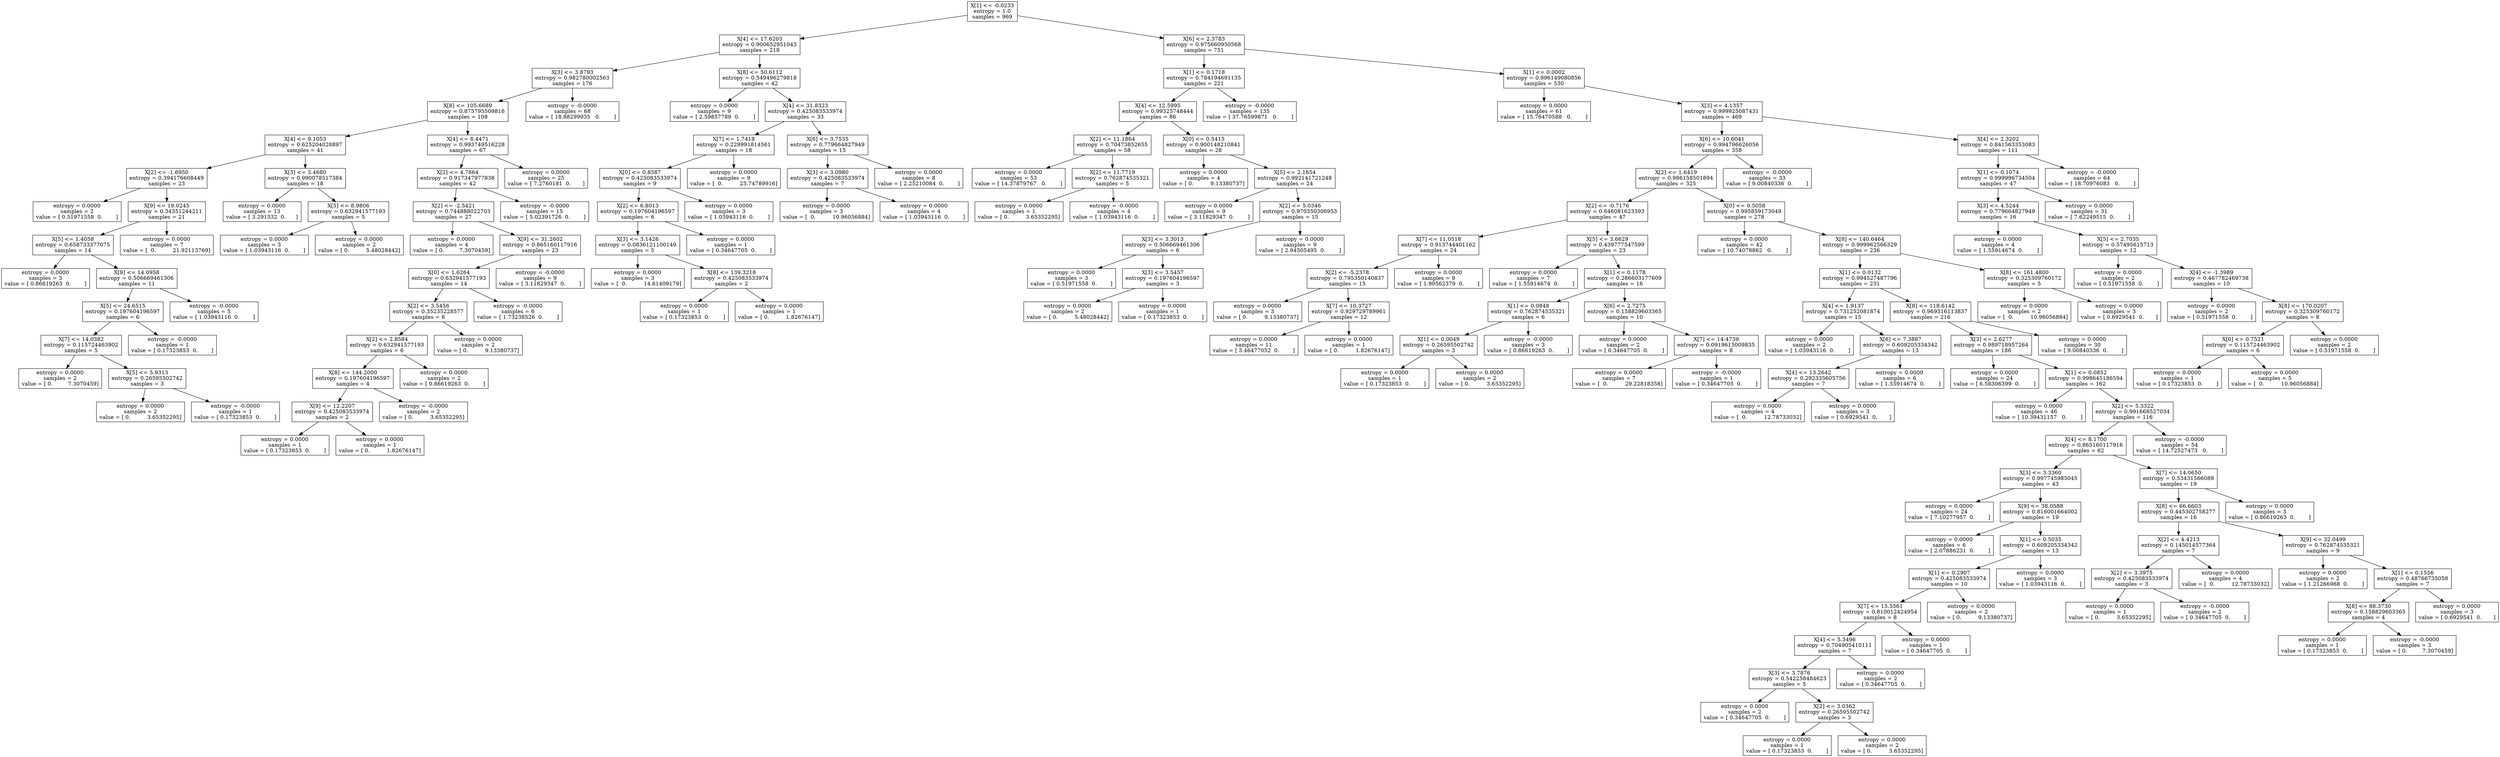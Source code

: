 digraph Tree {
0 [label="X[1] <= -0.0233\nentropy = 1.0\nsamples = 969", shape="box"] ;
1 [label="X[4] <= 17.6203\nentropy = 0.900652951043\nsamples = 218", shape="box"] ;
0 -> 1 ;
2 [label="X[3] <= 3.8793\nentropy = 0.982780002563\nsamples = 176", shape="box"] ;
1 -> 2 ;
3 [label="X[8] <= 105.6689\nentropy = 0.875795509816\nsamples = 108", shape="box"] ;
2 -> 3 ;
4 [label="X[4] <= 9.1053\nentropy = 0.625204028897\nsamples = 41", shape="box"] ;
3 -> 4 ;
5 [label="X[2] <= -1.6950\nentropy = 0.394176608449\nsamples = 23", shape="box"] ;
4 -> 5 ;
6 [label="entropy = 0.0000\nsamples = 2\nvalue = [ 0.51971558  0.        ]", shape="box"] ;
5 -> 6 ;
7 [label="X[9] <= 19.0245\nentropy = 0.34351244211\nsamples = 21", shape="box"] ;
5 -> 7 ;
8 [label="X[5] <= 1.4058\nentropy = 0.658733377075\nsamples = 14", shape="box"] ;
7 -> 8 ;
9 [label="entropy = 0.0000\nsamples = 3\nvalue = [ 0.86619263  0.        ]", shape="box"] ;
8 -> 9 ;
10 [label="X[9] <= 14.0958\nentropy = 0.506669461306\nsamples = 11", shape="box"] ;
8 -> 10 ;
11 [label="X[5] <= 24.6515\nentropy = 0.197604196597\nsamples = 6", shape="box"] ;
10 -> 11 ;
12 [label="X[7] <= 14.0382\nentropy = 0.115724463902\nsamples = 5", shape="box"] ;
11 -> 12 ;
13 [label="entropy = 0.0000\nsamples = 2\nvalue = [ 0.         7.3070459]", shape="box"] ;
12 -> 13 ;
14 [label="X[5] <= 5.9313\nentropy = 0.26595502742\nsamples = 3", shape="box"] ;
12 -> 14 ;
15 [label="entropy = 0.0000\nsamples = 2\nvalue = [ 0.          3.65352295]", shape="box"] ;
14 -> 15 ;
16 [label="entropy = -0.0000\nsamples = 1\nvalue = [ 0.17323853  0.        ]", shape="box"] ;
14 -> 16 ;
17 [label="entropy = -0.0000\nsamples = 1\nvalue = [ 0.17323853  0.        ]", shape="box"] ;
11 -> 17 ;
18 [label="entropy = -0.0000\nsamples = 5\nvalue = [ 1.03943116  0.        ]", shape="box"] ;
10 -> 18 ;
19 [label="entropy = 0.0000\nsamples = 7\nvalue = [  0.          21.92113769]", shape="box"] ;
7 -> 19 ;
20 [label="X[3] <= 3.4680\nentropy = 0.990078517384\nsamples = 18", shape="box"] ;
4 -> 20 ;
21 [label="entropy = 0.0000\nsamples = 13\nvalue = [ 3.291532  0.      ]", shape="box"] ;
20 -> 21 ;
22 [label="X[5] <= 8.9806\nentropy = 0.632941577193\nsamples = 5", shape="box"] ;
20 -> 22 ;
23 [label="entropy = 0.0000\nsamples = 3\nvalue = [ 1.03943116  0.        ]", shape="box"] ;
22 -> 23 ;
24 [label="entropy = 0.0000\nsamples = 2\nvalue = [ 0.          5.48028442]", shape="box"] ;
22 -> 24 ;
25 [label="X[4] <= 8.4471\nentropy = 0.993749516228\nsamples = 67", shape="box"] ;
3 -> 25 ;
26 [label="X[2] <= 4.7664\nentropy = 0.917347977838\nsamples = 42", shape="box"] ;
25 -> 26 ;
27 [label="X[2] <= -2.5421\nentropy = 0.744888022703\nsamples = 27", shape="box"] ;
26 -> 27 ;
28 [label="entropy = 0.0000\nsamples = 4\nvalue = [ 0.         7.3070459]", shape="box"] ;
27 -> 28 ;
29 [label="X[9] <= 31.2602\nentropy = 0.865160117916\nsamples = 23", shape="box"] ;
27 -> 29 ;
30 [label="X[0] <= 1.6264\nentropy = 0.632941577193\nsamples = 14", shape="box"] ;
29 -> 30 ;
31 [label="X[2] <= 3.5456\nentropy = 0.35235228577\nsamples = 8", shape="box"] ;
30 -> 31 ;
32 [label="X[2] <= 2.8584\nentropy = 0.632941577193\nsamples = 6", shape="box"] ;
31 -> 32 ;
33 [label="X[8] <= 144.2000\nentropy = 0.197604196597\nsamples = 4", shape="box"] ;
32 -> 33 ;
34 [label="X[9] <= 12.2207\nentropy = 0.425083533974\nsamples = 2", shape="box"] ;
33 -> 34 ;
35 [label="entropy = 0.0000\nsamples = 1\nvalue = [ 0.17323853  0.        ]", shape="box"] ;
34 -> 35 ;
36 [label="entropy = 0.0000\nsamples = 1\nvalue = [ 0.          1.82676147]", shape="box"] ;
34 -> 36 ;
37 [label="entropy = -0.0000\nsamples = 2\nvalue = [ 0.          3.65352295]", shape="box"] ;
33 -> 37 ;
38 [label="entropy = 0.0000\nsamples = 2\nvalue = [ 0.86619263  0.        ]", shape="box"] ;
32 -> 38 ;
39 [label="entropy = 0.0000\nsamples = 2\nvalue = [ 0.          9.13380737]", shape="box"] ;
31 -> 39 ;
40 [label="entropy = -0.0000\nsamples = 6\nvalue = [ 1.73238526  0.        ]", shape="box"] ;
30 -> 40 ;
41 [label="entropy = -0.0000\nsamples = 9\nvalue = [ 3.11829347  0.        ]", shape="box"] ;
29 -> 41 ;
42 [label="entropy = -0.0000\nsamples = 15\nvalue = [ 5.02391726  0.        ]", shape="box"] ;
26 -> 42 ;
43 [label="entropy = 0.0000\nsamples = 25\nvalue = [ 7.2760181  0.       ]", shape="box"] ;
25 -> 43 ;
44 [label="entropy = -0.0000\nsamples = 68\nvalue = [ 18.88299935   0.        ]", shape="box"] ;
2 -> 44 ;
45 [label="X[8] <= 50.6112\nentropy = 0.549496279818\nsamples = 42", shape="box"] ;
1 -> 45 ;
46 [label="entropy = 0.0000\nsamples = 9\nvalue = [ 2.59857789  0.        ]", shape="box"] ;
45 -> 46 ;
47 [label="X[4] <= 31.8323\nentropy = 0.425083533974\nsamples = 33", shape="box"] ;
45 -> 47 ;
48 [label="X[7] <= 1.7418\nentropy = 0.229991814561\nsamples = 18", shape="box"] ;
47 -> 48 ;
49 [label="X[0] <= 0.8587\nentropy = 0.425083533974\nsamples = 9", shape="box"] ;
48 -> 49 ;
50 [label="X[2] <= 6.8013\nentropy = 0.197604196597\nsamples = 6", shape="box"] ;
49 -> 50 ;
51 [label="X[3] <= 3.1426\nentropy = 0.0836121100149\nsamples = 5", shape="box"] ;
50 -> 51 ;
52 [label="entropy = 0.0000\nsamples = 3\nvalue = [  0.          14.61409179]", shape="box"] ;
51 -> 52 ;
53 [label="X[8] <= 139.3218\nentropy = 0.425083533974\nsamples = 2", shape="box"] ;
51 -> 53 ;
54 [label="entropy = 0.0000\nsamples = 1\nvalue = [ 0.17323853  0.        ]", shape="box"] ;
53 -> 54 ;
55 [label="entropy = 0.0000\nsamples = 1\nvalue = [ 0.          1.82676147]", shape="box"] ;
53 -> 55 ;
56 [label="entropy = 0.0000\nsamples = 1\nvalue = [ 0.34647705  0.        ]", shape="box"] ;
50 -> 56 ;
57 [label="entropy = 0.0000\nsamples = 3\nvalue = [ 1.03943116  0.        ]", shape="box"] ;
49 -> 57 ;
58 [label="entropy = 0.0000\nsamples = 9\nvalue = [  0.          23.74789916]", shape="box"] ;
48 -> 58 ;
59 [label="X[6] <= 3.7535\nentropy = 0.779664827949\nsamples = 15", shape="box"] ;
47 -> 59 ;
60 [label="X[3] <= 3.0980\nentropy = 0.425083533974\nsamples = 7", shape="box"] ;
59 -> 60 ;
61 [label="entropy = 0.0000\nsamples = 3\nvalue = [  0.          10.96056884]", shape="box"] ;
60 -> 61 ;
62 [label="entropy = 0.0000\nsamples = 4\nvalue = [ 1.03943116  0.        ]", shape="box"] ;
60 -> 62 ;
63 [label="entropy = 0.0000\nsamples = 8\nvalue = [ 2.25210084  0.        ]", shape="box"] ;
59 -> 63 ;
64 [label="X[6] <= 2.3783\nentropy = 0.975660950568\nsamples = 751", shape="box"] ;
0 -> 64 ;
65 [label="X[1] <= 0.1718\nentropy = 0.784194691135\nsamples = 221", shape="box"] ;
64 -> 65 ;
66 [label="X[4] <= 12.5995\nentropy = 0.99325748444\nsamples = 86", shape="box"] ;
65 -> 66 ;
67 [label="X[2] <= 11.1864\nentropy = 0.70473852655\nsamples = 58", shape="box"] ;
66 -> 67 ;
68 [label="entropy = 0.0000\nsamples = 53\nvalue = [ 14.37879767   0.        ]", shape="box"] ;
67 -> 68 ;
69 [label="X[2] <= 11.7719\nentropy = 0.762874535321\nsamples = 5", shape="box"] ;
67 -> 69 ;
70 [label="entropy = 0.0000\nsamples = 1\nvalue = [ 0.          3.65352295]", shape="box"] ;
69 -> 70 ;
71 [label="entropy = -0.0000\nsamples = 4\nvalue = [ 1.03943116  0.        ]", shape="box"] ;
69 -> 71 ;
72 [label="X[0] <= 0.5415\nentropy = 0.900148210841\nsamples = 28", shape="box"] ;
66 -> 72 ;
73 [label="entropy = 0.0000\nsamples = 4\nvalue = [ 0.          9.13380737]", shape="box"] ;
72 -> 73 ;
74 [label="X[5] <= 2.1654\nentropy = 0.992141721248\nsamples = 24", shape="box"] ;
72 -> 74 ;
75 [label="entropy = 0.0000\nsamples = 9\nvalue = [ 3.11829347  0.        ]", shape="box"] ;
74 -> 75 ;
76 [label="X[2] <= 5.0346\nentropy = 0.970350306953\nsamples = 15", shape="box"] ;
74 -> 76 ;
77 [label="X[3] <= 3.3013\nentropy = 0.506669461306\nsamples = 6", shape="box"] ;
76 -> 77 ;
78 [label="entropy = 0.0000\nsamples = 3\nvalue = [ 0.51971558  0.        ]", shape="box"] ;
77 -> 78 ;
79 [label="X[3] <= 3.5457\nentropy = 0.197604196597\nsamples = 3", shape="box"] ;
77 -> 79 ;
80 [label="entropy = 0.0000\nsamples = 2\nvalue = [ 0.          5.48028442]", shape="box"] ;
79 -> 80 ;
81 [label="entropy = 0.0000\nsamples = 1\nvalue = [ 0.17323853  0.        ]", shape="box"] ;
79 -> 81 ;
82 [label="entropy = 0.0000\nsamples = 9\nvalue = [ 2.94505495  0.        ]", shape="box"] ;
76 -> 82 ;
83 [label="entropy = -0.0000\nsamples = 135\nvalue = [ 37.76599871   0.        ]", shape="box"] ;
65 -> 83 ;
84 [label="X[1] <= 0.0002\nentropy = 0.996149080856\nsamples = 530", shape="box"] ;
64 -> 84 ;
85 [label="entropy = 0.0000\nsamples = 61\nvalue = [ 15.76470588   0.        ]", shape="box"] ;
84 -> 85 ;
86 [label="X[3] <= 4.1357\nentropy = 0.999925087431\nsamples = 469", shape="box"] ;
84 -> 86 ;
87 [label="X[6] <= 10.6041\nentropy = 0.994796626056\nsamples = 358", shape="box"] ;
86 -> 87 ;
88 [label="X[2] <= 1.6419\nentropy = 0.986158501894\nsamples = 325", shape="box"] ;
87 -> 88 ;
89 [label="X[2] <= -0.7176\nentropy = 0.646081623393\nsamples = 47", shape="box"] ;
88 -> 89 ;
90 [label="X[7] <= 11.0518\nentropy = 0.913744401162\nsamples = 24", shape="box"] ;
89 -> 90 ;
91 [label="X[2] <= -5.2378\nentropy = 0.795350140837\nsamples = 15", shape="box"] ;
90 -> 91 ;
92 [label="entropy = 0.0000\nsamples = 3\nvalue = [ 0.          9.13380737]", shape="box"] ;
91 -> 92 ;
93 [label="X[7] <= 10.3727\nentropy = 0.929729789961\nsamples = 12", shape="box"] ;
91 -> 93 ;
94 [label="entropy = 0.0000\nsamples = 11\nvalue = [ 3.46477052  0.        ]", shape="box"] ;
93 -> 94 ;
95 [label="entropy = 0.0000\nsamples = 1\nvalue = [ 0.          1.82676147]", shape="box"] ;
93 -> 95 ;
96 [label="entropy = 0.0000\nsamples = 9\nvalue = [ 1.90562379  0.        ]", shape="box"] ;
90 -> 96 ;
97 [label="X[5] <= 3.6629\nentropy = 0.439777547599\nsamples = 23", shape="box"] ;
89 -> 97 ;
98 [label="entropy = 0.0000\nsamples = 7\nvalue = [ 1.55914674  0.        ]", shape="box"] ;
97 -> 98 ;
99 [label="X[1] <= 0.1178\nentropy = 0.286603177609\nsamples = 16", shape="box"] ;
97 -> 99 ;
100 [label="X[1] <= 0.0848\nentropy = 0.762874535321\nsamples = 6", shape="box"] ;
99 -> 100 ;
101 [label="X[1] <= 0.0049\nentropy = 0.26595502742\nsamples = 3", shape="box"] ;
100 -> 101 ;
102 [label="entropy = 0.0000\nsamples = 1\nvalue = [ 0.17323853  0.        ]", shape="box"] ;
101 -> 102 ;
103 [label="entropy = 0.0000\nsamples = 2\nvalue = [ 0.          3.65352295]", shape="box"] ;
101 -> 103 ;
104 [label="entropy = -0.0000\nsamples = 3\nvalue = [ 0.86619263  0.        ]", shape="box"] ;
100 -> 104 ;
105 [label="X[6] <= 2.7275\nentropy = 0.158829603365\nsamples = 10", shape="box"] ;
99 -> 105 ;
106 [label="entropy = 0.0000\nsamples = 2\nvalue = [ 0.34647705  0.        ]", shape="box"] ;
105 -> 106 ;
107 [label="X[7] <= 14.4739\nentropy = 0.0919615009835\nsamples = 8", shape="box"] ;
105 -> 107 ;
108 [label="entropy = 0.0000\nsamples = 7\nvalue = [  0.          29.22818358]", shape="box"] ;
107 -> 108 ;
109 [label="entropy = -0.0000\nsamples = 1\nvalue = [ 0.34647705  0.        ]", shape="box"] ;
107 -> 109 ;
110 [label="X[0] <= 0.5058\nentropy = 0.995859173049\nsamples = 278", shape="box"] ;
88 -> 110 ;
111 [label="entropy = 0.0000\nsamples = 42\nvalue = [ 10.74078862   0.        ]", shape="box"] ;
110 -> 111 ;
112 [label="X[8] <= 140.6464\nentropy = 0.999962566329\nsamples = 236", shape="box"] ;
110 -> 112 ;
113 [label="X[1] <= 0.0132\nentropy = 0.994527487796\nsamples = 231", shape="box"] ;
112 -> 113 ;
114 [label="X[4] <= 1.9137\nentropy = 0.731252081874\nsamples = 15", shape="box"] ;
113 -> 114 ;
115 [label="entropy = 0.0000\nsamples = 2\nvalue = [ 1.03943116  0.        ]", shape="box"] ;
114 -> 115 ;
116 [label="X[6] <= 7.3887\nentropy = 0.609205334342\nsamples = 13", shape="box"] ;
114 -> 116 ;
117 [label="X[4] <= 13.2642\nentropy = 0.292335605756\nsamples = 7", shape="box"] ;
116 -> 117 ;
118 [label="entropy = 0.0000\nsamples = 4\nvalue = [  0.          12.78733032]", shape="box"] ;
117 -> 118 ;
119 [label="entropy = 0.0000\nsamples = 3\nvalue = [ 0.6929541  0.       ]", shape="box"] ;
117 -> 119 ;
120 [label="entropy = 0.0000\nsamples = 6\nvalue = [ 1.55914674  0.        ]", shape="box"] ;
116 -> 120 ;
121 [label="X[8] <= 118.6142\nentropy = 0.969316113837\nsamples = 216", shape="box"] ;
113 -> 121 ;
122 [label="X[3] <= 2.6277\nentropy = 0.989718957264\nsamples = 186", shape="box"] ;
121 -> 122 ;
123 [label="entropy = 0.0000\nsamples = 24\nvalue = [ 6.58306399  0.        ]", shape="box"] ;
122 -> 123 ;
124 [label="X[1] <= 0.0852\nentropy = 0.998645186594\nsamples = 162", shape="box"] ;
122 -> 124 ;
125 [label="entropy = 0.0000\nsamples = 46\nvalue = [ 10.39431157   0.        ]", shape="box"] ;
124 -> 125 ;
126 [label="X[2] <= 5.3322\nentropy = 0.991668527034\nsamples = 116", shape="box"] ;
124 -> 126 ;
127 [label="X[4] <= 8.1700\nentropy = 0.865160117916\nsamples = 62", shape="box"] ;
126 -> 127 ;
128 [label="X[3] <= 3.3360\nentropy = 0.997745985045\nsamples = 43", shape="box"] ;
127 -> 128 ;
129 [label="entropy = 0.0000\nsamples = 24\nvalue = [ 7.10277957  0.        ]", shape="box"] ;
128 -> 129 ;
130 [label="X[9] <= 38.0588\nentropy = 0.816001664002\nsamples = 19", shape="box"] ;
128 -> 130 ;
131 [label="entropy = 0.0000\nsamples = 6\nvalue = [ 2.07886231  0.        ]", shape="box"] ;
130 -> 131 ;
132 [label="X[1] <= 0.5035\nentropy = 0.609205334342\nsamples = 13", shape="box"] ;
130 -> 132 ;
133 [label="X[1] <= 0.2907\nentropy = 0.425083533974\nsamples = 10", shape="box"] ;
132 -> 133 ;
134 [label="X[7] <= 15.5561\nentropy = 0.810012424954\nsamples = 8", shape="box"] ;
133 -> 134 ;
135 [label="X[4] <= 5.3496\nentropy = 0.704905410111\nsamples = 7", shape="box"] ;
134 -> 135 ;
136 [label="X[3] <= 3.7876\nentropy = 0.542258484623\nsamples = 5", shape="box"] ;
135 -> 136 ;
137 [label="entropy = 0.0000\nsamples = 2\nvalue = [ 0.34647705  0.        ]", shape="box"] ;
136 -> 137 ;
138 [label="X[2] <= 3.0362\nentropy = 0.26595502742\nsamples = 3", shape="box"] ;
136 -> 138 ;
139 [label="entropy = 0.0000\nsamples = 1\nvalue = [ 0.17323853  0.        ]", shape="box"] ;
138 -> 139 ;
140 [label="entropy = 0.0000\nsamples = 2\nvalue = [ 0.          3.65352295]", shape="box"] ;
138 -> 140 ;
141 [label="entropy = 0.0000\nsamples = 2\nvalue = [ 0.34647705  0.        ]", shape="box"] ;
135 -> 141 ;
142 [label="entropy = 0.0000\nsamples = 1\nvalue = [ 0.34647705  0.        ]", shape="box"] ;
134 -> 142 ;
143 [label="entropy = 0.0000\nsamples = 2\nvalue = [ 0.          9.13380737]", shape="box"] ;
133 -> 143 ;
144 [label="entropy = 0.0000\nsamples = 3\nvalue = [ 1.03943116  0.        ]", shape="box"] ;
132 -> 144 ;
145 [label="X[7] <= 14.0650\nentropy = 0.53431566089\nsamples = 19", shape="box"] ;
127 -> 145 ;
146 [label="X[8] <= 66.6603\nentropy = 0.445302758277\nsamples = 16", shape="box"] ;
145 -> 146 ;
147 [label="X[2] <= 4.4213\nentropy = 0.145014577364\nsamples = 7", shape="box"] ;
146 -> 147 ;
148 [label="X[2] <= 3.3975\nentropy = 0.425083533974\nsamples = 3", shape="box"] ;
147 -> 148 ;
149 [label="entropy = 0.0000\nsamples = 1\nvalue = [ 0.          3.65352295]", shape="box"] ;
148 -> 149 ;
150 [label="entropy = -0.0000\nsamples = 2\nvalue = [ 0.34647705  0.        ]", shape="box"] ;
148 -> 150 ;
151 [label="entropy = 0.0000\nsamples = 4\nvalue = [  0.          12.78733032]", shape="box"] ;
147 -> 151 ;
152 [label="X[9] <= 32.0499\nentropy = 0.762874535321\nsamples = 9", shape="box"] ;
146 -> 152 ;
153 [label="entropy = 0.0000\nsamples = 2\nvalue = [ 1.21266968  0.        ]", shape="box"] ;
152 -> 153 ;
154 [label="X[1] <= 0.1556\nentropy = 0.48766735058\nsamples = 7", shape="box"] ;
152 -> 154 ;
155 [label="X[8] <= 88.3730\nentropy = 0.158829603365\nsamples = 4", shape="box"] ;
154 -> 155 ;
156 [label="entropy = 0.0000\nsamples = 1\nvalue = [ 0.17323853  0.        ]", shape="box"] ;
155 -> 156 ;
157 [label="entropy = -0.0000\nsamples = 3\nvalue = [ 0.         7.3070459]", shape="box"] ;
155 -> 157 ;
158 [label="entropy = 0.0000\nsamples = 3\nvalue = [ 0.6929541  0.       ]", shape="box"] ;
154 -> 158 ;
159 [label="entropy = 0.0000\nsamples = 3\nvalue = [ 0.86619263  0.        ]", shape="box"] ;
145 -> 159 ;
160 [label="entropy = -0.0000\nsamples = 54\nvalue = [ 14.72527473   0.        ]", shape="box"] ;
126 -> 160 ;
161 [label="entropy = 0.0000\nsamples = 30\nvalue = [ 9.00840336  0.        ]", shape="box"] ;
121 -> 161 ;
162 [label="X[8] <= 161.4800\nentropy = 0.325309760172\nsamples = 5", shape="box"] ;
112 -> 162 ;
163 [label="entropy = 0.0000\nsamples = 2\nvalue = [  0.          10.96056884]", shape="box"] ;
162 -> 163 ;
164 [label="entropy = 0.0000\nsamples = 3\nvalue = [ 0.6929541  0.       ]", shape="box"] ;
162 -> 164 ;
165 [label="entropy = -0.0000\nsamples = 33\nvalue = [ 9.00840336  0.        ]", shape="box"] ;
87 -> 165 ;
166 [label="X[4] <= 2.3202\nentropy = 0.841563353083\nsamples = 111", shape="box"] ;
86 -> 166 ;
167 [label="X[1] <= 0.1074\nentropy = 0.999996734504\nsamples = 47", shape="box"] ;
166 -> 167 ;
168 [label="X[3] <= 4.5244\nentropy = 0.779664827949\nsamples = 16", shape="box"] ;
167 -> 168 ;
169 [label="entropy = 0.0000\nsamples = 4\nvalue = [ 1.55914674  0.        ]", shape="box"] ;
168 -> 169 ;
170 [label="X[5] <= 2.7035\nentropy = 0.57495615713\nsamples = 12", shape="box"] ;
168 -> 170 ;
171 [label="entropy = 0.0000\nsamples = 2\nvalue = [ 0.51971558  0.        ]", shape="box"] ;
170 -> 171 ;
172 [label="X[4] <= -1.3989\nentropy = 0.467782469738\nsamples = 10", shape="box"] ;
170 -> 172 ;
173 [label="entropy = 0.0000\nsamples = 2\nvalue = [ 0.51971558  0.        ]", shape="box"] ;
172 -> 173 ;
174 [label="X[8] <= 170.0207\nentropy = 0.325309760172\nsamples = 8", shape="box"] ;
172 -> 174 ;
175 [label="X[0] <= 0.7521\nentropy = 0.115724463902\nsamples = 6", shape="box"] ;
174 -> 175 ;
176 [label="entropy = 0.0000\nsamples = 1\nvalue = [ 0.17323853  0.        ]", shape="box"] ;
175 -> 176 ;
177 [label="entropy = 0.0000\nsamples = 5\nvalue = [  0.          10.96056884]", shape="box"] ;
175 -> 177 ;
178 [label="entropy = 0.0000\nsamples = 2\nvalue = [ 0.51971558  0.        ]", shape="box"] ;
174 -> 178 ;
179 [label="entropy = 0.0000\nsamples = 31\nvalue = [ 7.62249515  0.        ]", shape="box"] ;
167 -> 179 ;
180 [label="entropy = -0.0000\nsamples = 64\nvalue = [ 18.70976083   0.        ]", shape="box"] ;
166 -> 180 ;
}